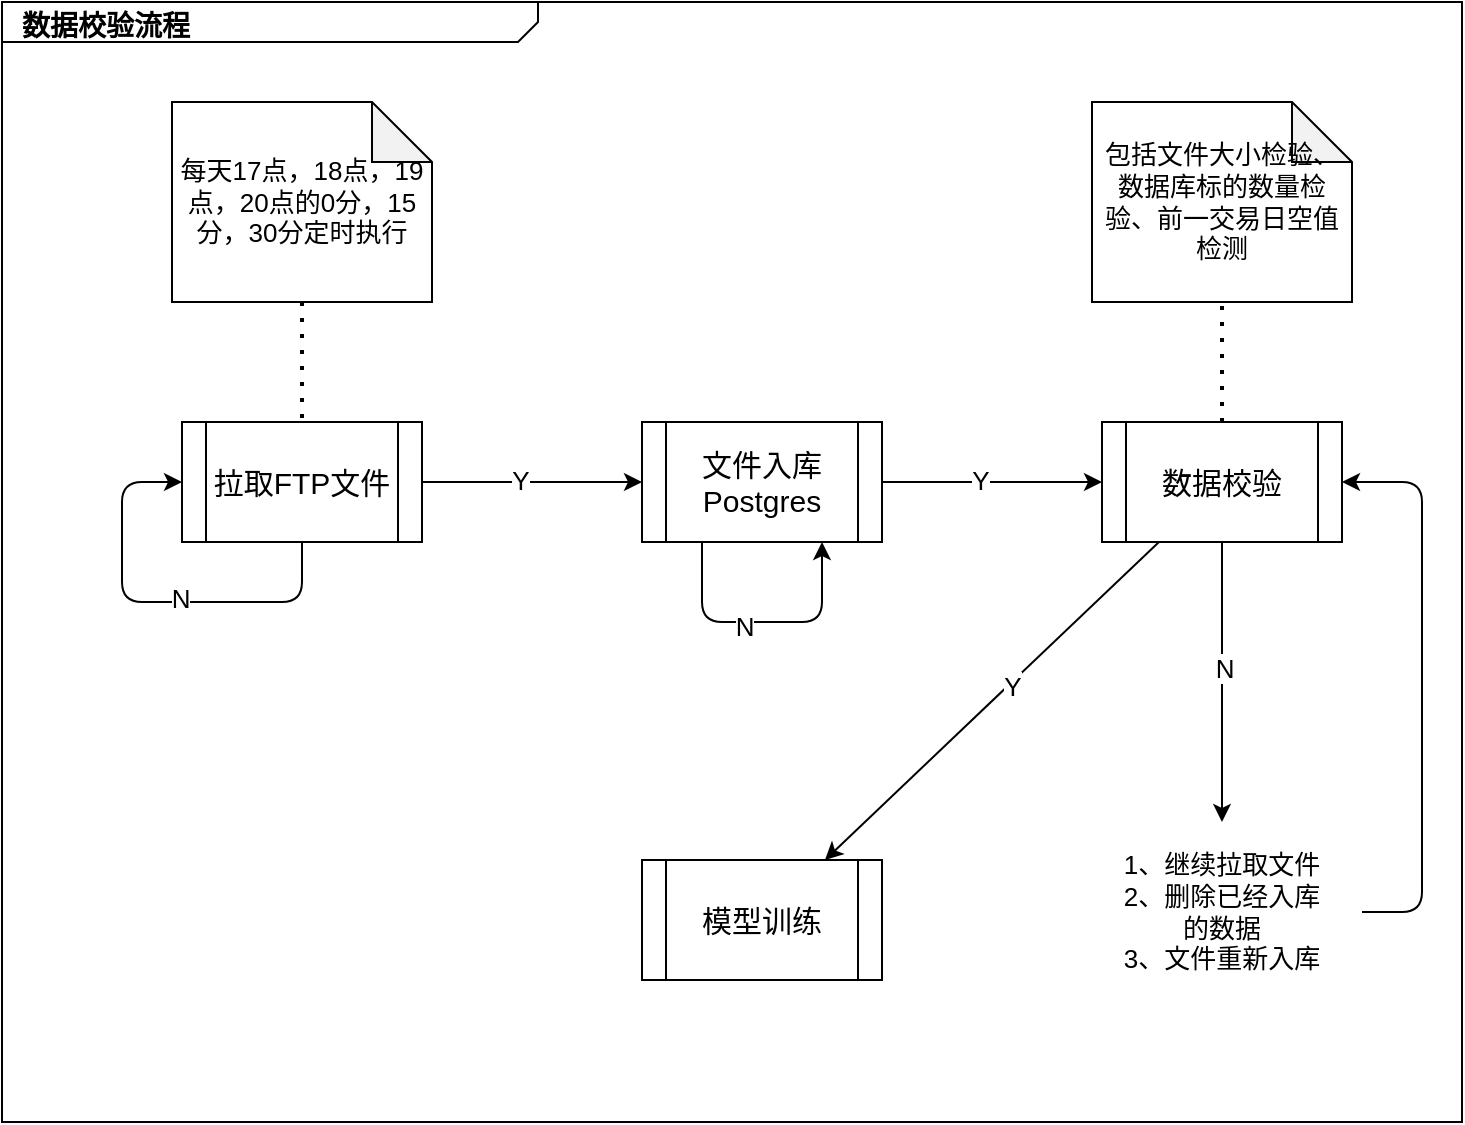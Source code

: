 <mxfile version="14.5.1" type="github">
  <diagram name="Page-1" id="929967ad-93f9-6ef4-fab6-5d389245f69c">
    <mxGraphModel dx="1442" dy="760" grid="1" gridSize="10" guides="1" tooltips="1" connect="1" arrows="1" fold="1" page="1" pageScale="1.5" pageWidth="1169" pageHeight="826" background="none" math="0" shadow="0">
      <root>
        <mxCell id="0" style=";html=1;" />
        <mxCell id="1" style=";html=1;" parent="0" />
        <mxCell id="1672d66443f91eb5-1" value="&lt;p style=&quot;margin: 4px 0px 0px 10px ; text-align: left ; font-size: 14px&quot;&gt;&lt;b&gt;&lt;font style=&quot;font-size: 14px&quot;&gt;数据校验流程&lt;/font&gt;&lt;/b&gt;&lt;/p&gt;&lt;p style=&quot;margin: 4px 0px 0px 10px ; text-align: left ; font-size: 14px&quot;&gt;&lt;b&gt;&lt;br&gt;&lt;/b&gt;&lt;/p&gt;" style="html=1;strokeWidth=1;shape=mxgraph.sysml.package;html=1;overflow=fill;whiteSpace=wrap;fillColor=none;gradientColor=none;fontSize=12;align=center;labelX=268.06;" parent="1" vertex="1">
          <mxGeometry x="320" y="160" width="730" height="560" as="geometry" />
        </mxCell>
        <mxCell id="1672d66443f91eb5-21" style="edgeStyle=none;rounded=0;html=1;dashed=1;endArrow=none;endFill=0;jettySize=auto;orthogonalLoop=1;" parent="1" target="1672d66443f91eb5-9" edge="1">
          <mxGeometry relative="1" as="geometry">
            <mxPoint x="1137.417" y="605" as="sourcePoint" />
          </mxGeometry>
        </mxCell>
        <mxCell id="1672d66443f91eb5-18" style="edgeStyle=orthogonalEdgeStyle;rounded=0;html=1;endArrow=circlePlus;endFill=0;jettySize=auto;orthogonalLoop=1;entryX=0.75;entryY=1;" parent="1" source="1672d66443f91eb5-9" edge="1">
          <mxGeometry relative="1" as="geometry">
            <Array as="points">
              <mxPoint x="1017" y="625" />
              <mxPoint x="757" y="625" />
            </Array>
            <mxPoint x="757" y="605" as="targetPoint" />
          </mxGeometry>
        </mxCell>
        <mxCell id="1672d66443f91eb5-22" style="edgeStyle=none;rounded=0;html=1;dashed=1;endArrow=none;endFill=0;jettySize=auto;orthogonalLoop=1;" parent="1" source="1672d66443f91eb5-9" edge="1">
          <mxGeometry relative="1" as="geometry">
            <mxPoint x="1017.0" y="425" as="targetPoint" />
          </mxGeometry>
        </mxCell>
        <mxCell id="YW8MqsATVoZjDShnHfKY-1" value="&lt;font style=&quot;font-size: 15px&quot;&gt;拉取FTP文件&lt;/font&gt;" style="shape=process;whiteSpace=wrap;html=1;backgroundOutline=1;" vertex="1" parent="1">
          <mxGeometry x="410" y="370" width="120" height="60" as="geometry" />
        </mxCell>
        <mxCell id="YW8MqsATVoZjDShnHfKY-3" value="" style="endArrow=classic;html=1;exitX=0.5;exitY=1;exitDx=0;exitDy=0;entryX=0;entryY=0.5;entryDx=0;entryDy=0;" edge="1" parent="1" source="YW8MqsATVoZjDShnHfKY-1" target="YW8MqsATVoZjDShnHfKY-1">
          <mxGeometry width="50" height="50" relative="1" as="geometry">
            <mxPoint x="770" y="650" as="sourcePoint" />
            <mxPoint x="820" y="600" as="targetPoint" />
            <Array as="points">
              <mxPoint x="470" y="460" />
              <mxPoint x="380" y="460" />
              <mxPoint x="380" y="400" />
            </Array>
          </mxGeometry>
        </mxCell>
        <mxCell id="YW8MqsATVoZjDShnHfKY-4" value="N" style="edgeLabel;html=1;align=center;verticalAlign=middle;resizable=0;points=[];fontSize=13;" vertex="1" connectable="0" parent="YW8MqsATVoZjDShnHfKY-3">
          <mxGeometry x="-0.129" y="-2" relative="1" as="geometry">
            <mxPoint as="offset" />
          </mxGeometry>
        </mxCell>
        <mxCell id="YW8MqsATVoZjDShnHfKY-5" value="" style="endArrow=classic;html=1;exitX=1;exitY=0.5;exitDx=0;exitDy=0;entryX=0;entryY=0.5;entryDx=0;entryDy=0;" edge="1" parent="1" source="YW8MqsATVoZjDShnHfKY-1" target="YW8MqsATVoZjDShnHfKY-6">
          <mxGeometry width="50" height="50" relative="1" as="geometry">
            <mxPoint x="770" y="650" as="sourcePoint" />
            <mxPoint x="820" y="600" as="targetPoint" />
          </mxGeometry>
        </mxCell>
        <mxCell id="YW8MqsATVoZjDShnHfKY-7" value="Y" style="edgeLabel;html=1;align=center;verticalAlign=middle;resizable=0;points=[];fontSize=13;" vertex="1" connectable="0" parent="YW8MqsATVoZjDShnHfKY-5">
          <mxGeometry x="-0.106" y="1" relative="1" as="geometry">
            <mxPoint as="offset" />
          </mxGeometry>
        </mxCell>
        <mxCell id="YW8MqsATVoZjDShnHfKY-6" value="&lt;font style=&quot;font-size: 15px&quot;&gt;文件入库Postgres&lt;/font&gt;" style="shape=process;whiteSpace=wrap;html=1;backgroundOutline=1;" vertex="1" parent="1">
          <mxGeometry x="640" y="370" width="120" height="60" as="geometry" />
        </mxCell>
        <mxCell id="YW8MqsATVoZjDShnHfKY-8" value="" style="endArrow=classic;html=1;exitX=0.25;exitY=1;exitDx=0;exitDy=0;entryX=0.75;entryY=1;entryDx=0;entryDy=0;" edge="1" parent="1" source="YW8MqsATVoZjDShnHfKY-6" target="YW8MqsATVoZjDShnHfKY-6">
          <mxGeometry width="50" height="50" relative="1" as="geometry">
            <mxPoint x="480" y="440" as="sourcePoint" />
            <mxPoint x="420" y="410" as="targetPoint" />
            <Array as="points">
              <mxPoint x="670" y="470" />
              <mxPoint x="730" y="470" />
            </Array>
          </mxGeometry>
        </mxCell>
        <mxCell id="YW8MqsATVoZjDShnHfKY-9" value="N" style="edgeLabel;html=1;align=center;verticalAlign=middle;resizable=0;points=[];fontSize=13;" vertex="1" connectable="0" parent="YW8MqsATVoZjDShnHfKY-8">
          <mxGeometry x="-0.129" y="-2" relative="1" as="geometry">
            <mxPoint as="offset" />
          </mxGeometry>
        </mxCell>
        <mxCell id="YW8MqsATVoZjDShnHfKY-10" value="&lt;font style=&quot;font-size: 15px&quot;&gt;数据校验&lt;/font&gt;" style="shape=process;whiteSpace=wrap;html=1;backgroundOutline=1;" vertex="1" parent="1">
          <mxGeometry x="870" y="370" width="120" height="60" as="geometry" />
        </mxCell>
        <mxCell id="YW8MqsATVoZjDShnHfKY-11" value="包括文件大小检验、数据库标的数量检验、前一交易日空值检测" style="shape=note;whiteSpace=wrap;html=1;backgroundOutline=1;darkOpacity=0.05;fontSize=13;" vertex="1" parent="1">
          <mxGeometry x="865" y="210" width="130" height="100" as="geometry" />
        </mxCell>
        <mxCell id="YW8MqsATVoZjDShnHfKY-12" value="" style="endArrow=none;dashed=1;html=1;dashPattern=1 3;strokeWidth=2;fontSize=13;" edge="1" parent="1" source="YW8MqsATVoZjDShnHfKY-10" target="YW8MqsATVoZjDShnHfKY-11">
          <mxGeometry width="50" height="50" relative="1" as="geometry">
            <mxPoint x="770" y="650" as="sourcePoint" />
            <mxPoint x="820" y="600" as="targetPoint" />
          </mxGeometry>
        </mxCell>
        <mxCell id="YW8MqsATVoZjDShnHfKY-13" value="" style="endArrow=classic;html=1;" edge="1" parent="1" source="YW8MqsATVoZjDShnHfKY-6" target="YW8MqsATVoZjDShnHfKY-10">
          <mxGeometry width="50" height="50" relative="1" as="geometry">
            <mxPoint x="767" y="399.41" as="sourcePoint" />
            <mxPoint x="870" y="399" as="targetPoint" />
          </mxGeometry>
        </mxCell>
        <mxCell id="YW8MqsATVoZjDShnHfKY-14" value="Y" style="edgeLabel;html=1;align=center;verticalAlign=middle;resizable=0;points=[];fontSize=13;" vertex="1" connectable="0" parent="YW8MqsATVoZjDShnHfKY-13">
          <mxGeometry x="-0.106" y="1" relative="1" as="geometry">
            <mxPoint as="offset" />
          </mxGeometry>
        </mxCell>
        <mxCell id="YW8MqsATVoZjDShnHfKY-15" value="&lt;font style=&quot;font-size: 15px&quot;&gt;模型训练&lt;/font&gt;" style="shape=process;whiteSpace=wrap;html=1;backgroundOutline=1;" vertex="1" parent="1">
          <mxGeometry x="640" y="589" width="120" height="60" as="geometry" />
        </mxCell>
        <mxCell id="YW8MqsATVoZjDShnHfKY-16" value="每天17点，18点，19点，20点的0分，15分，30分定时执行" style="shape=note;whiteSpace=wrap;html=1;backgroundOutline=1;darkOpacity=0.05;fontSize=13;" vertex="1" parent="1">
          <mxGeometry x="405" y="210" width="130" height="100" as="geometry" />
        </mxCell>
        <mxCell id="YW8MqsATVoZjDShnHfKY-17" value="" style="endArrow=none;dashed=1;html=1;dashPattern=1 3;strokeWidth=2;fontSize=13;" edge="1" parent="1" source="YW8MqsATVoZjDShnHfKY-16" target="YW8MqsATVoZjDShnHfKY-1">
          <mxGeometry width="50" height="50" relative="1" as="geometry">
            <mxPoint x="300" y="399.41" as="sourcePoint" />
            <mxPoint x="410" y="399.41" as="targetPoint" />
          </mxGeometry>
        </mxCell>
        <mxCell id="YW8MqsATVoZjDShnHfKY-18" value="&lt;font style=&quot;font-size: 13px&quot;&gt;1、继续拉取文件&lt;br&gt;2、删除已经入库的数据&lt;br&gt;3、文件重新入库&lt;/font&gt;" style="shape=process;whiteSpace=wrap;html=1;backgroundOutline=1;strokeColor=none;" vertex="1" parent="1">
          <mxGeometry x="860" y="570" width="140" height="90" as="geometry" />
        </mxCell>
        <mxCell id="YW8MqsATVoZjDShnHfKY-19" value="" style="endArrow=classic;html=1;" edge="1" parent="1" source="YW8MqsATVoZjDShnHfKY-10" target="YW8MqsATVoZjDShnHfKY-18">
          <mxGeometry width="50" height="50" relative="1" as="geometry">
            <mxPoint x="770" y="410" as="sourcePoint" />
            <mxPoint x="880" y="410" as="targetPoint" />
          </mxGeometry>
        </mxCell>
        <mxCell id="YW8MqsATVoZjDShnHfKY-20" value="N" style="edgeLabel;html=1;align=center;verticalAlign=middle;resizable=0;points=[];fontSize=13;" vertex="1" connectable="0" parent="YW8MqsATVoZjDShnHfKY-19">
          <mxGeometry x="-0.106" y="1" relative="1" as="geometry">
            <mxPoint as="offset" />
          </mxGeometry>
        </mxCell>
        <mxCell id="YW8MqsATVoZjDShnHfKY-21" value="" style="endArrow=classic;html=1;" edge="1" parent="1" source="YW8MqsATVoZjDShnHfKY-10" target="YW8MqsATVoZjDShnHfKY-15">
          <mxGeometry width="50" height="50" relative="1" as="geometry">
            <mxPoint x="940" y="440" as="sourcePoint" />
            <mxPoint x="940" y="580" as="targetPoint" />
          </mxGeometry>
        </mxCell>
        <mxCell id="YW8MqsATVoZjDShnHfKY-22" value="Y" style="edgeLabel;html=1;align=center;verticalAlign=middle;resizable=0;points=[];fontSize=13;" vertex="1" connectable="0" parent="YW8MqsATVoZjDShnHfKY-21">
          <mxGeometry x="-0.106" y="1" relative="1" as="geometry">
            <mxPoint as="offset" />
          </mxGeometry>
        </mxCell>
        <mxCell id="YW8MqsATVoZjDShnHfKY-24" value="" style="endArrow=classic;html=1;entryX=1;entryY=0.5;entryDx=0;entryDy=0;exitX=1;exitY=0.5;exitDx=0;exitDy=0;" edge="1" parent="1" source="YW8MqsATVoZjDShnHfKY-18" target="YW8MqsATVoZjDShnHfKY-10">
          <mxGeometry width="50" height="50" relative="1" as="geometry">
            <mxPoint x="940" y="580" as="sourcePoint" />
            <mxPoint x="940" y="440" as="targetPoint" />
            <Array as="points">
              <mxPoint x="1030" y="615" />
              <mxPoint x="1030" y="400" />
            </Array>
          </mxGeometry>
        </mxCell>
      </root>
    </mxGraphModel>
  </diagram>
</mxfile>
